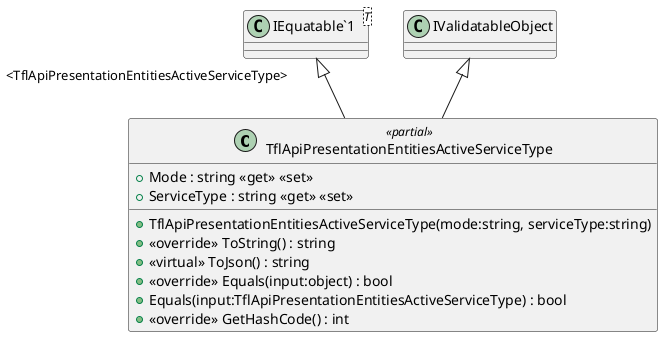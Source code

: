 @startuml
class TflApiPresentationEntitiesActiveServiceType <<partial>> {
    + TflApiPresentationEntitiesActiveServiceType(mode:string, serviceType:string)
    + Mode : string <<get>> <<set>>
    + ServiceType : string <<get>> <<set>>
    + <<override>> ToString() : string
    + <<virtual>> ToJson() : string
    + <<override>> Equals(input:object) : bool
    + Equals(input:TflApiPresentationEntitiesActiveServiceType) : bool
    + <<override>> GetHashCode() : int
}
class "IEquatable`1"<T> {
}
"IEquatable`1" "<TflApiPresentationEntitiesActiveServiceType>" <|-- TflApiPresentationEntitiesActiveServiceType
IValidatableObject <|-- TflApiPresentationEntitiesActiveServiceType
@enduml

